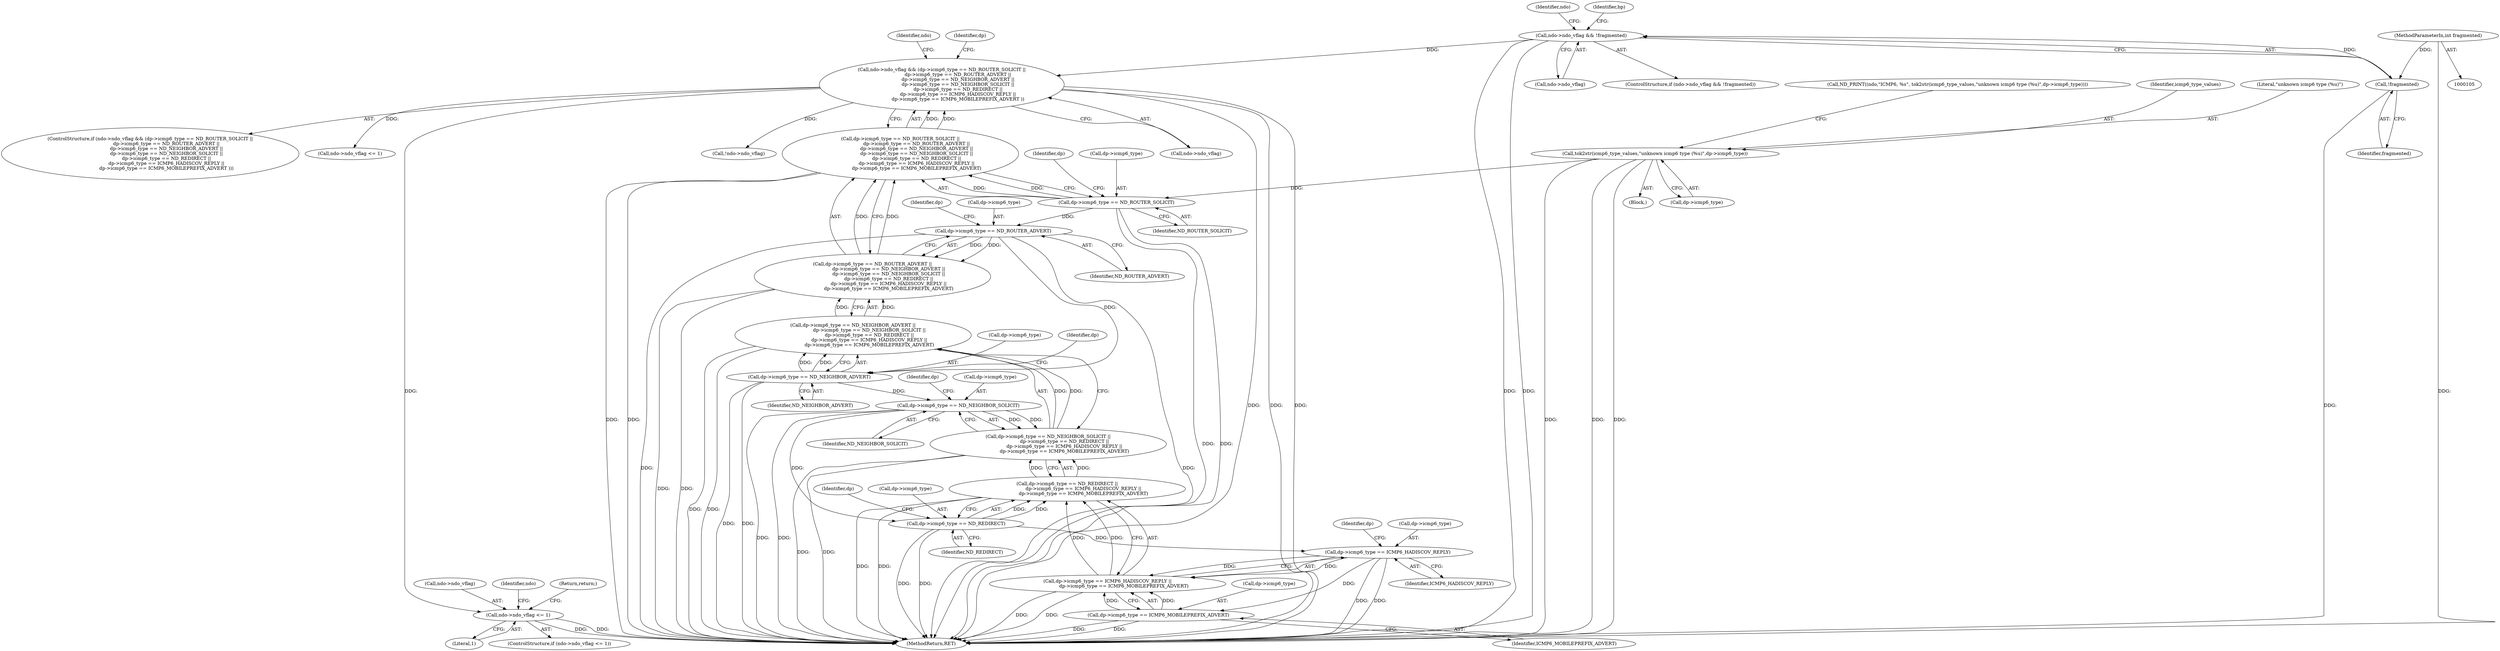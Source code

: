 digraph "0_tcpdump_d7505276842e85bfd067fa21cdb32b8a2dc3c5e4_1@pointer" {
"1000988" [label="(Call,ndo->ndo_vflag <= 1)"];
"1000207" [label="(Call,ndo->ndo_vflag && (dp->icmp6_type == ND_ROUTER_SOLICIT ||\n                      dp->icmp6_type == ND_ROUTER_ADVERT ||\n                      dp->icmp6_type == ND_NEIGHBOR_ADVERT ||\n                      dp->icmp6_type == ND_NEIGHBOR_SOLICIT ||\n                      dp->icmp6_type == ND_REDIRECT ||\n                      dp->icmp6_type == ICMP6_HADISCOV_REPLY ||\n                      dp->icmp6_type == ICMP6_MOBILEPREFIX_ADVERT ))"];
"1000146" [label="(Call,ndo->ndo_vflag && !fragmented)"];
"1000150" [label="(Call,!fragmented)"];
"1000110" [label="(MethodParameterIn,int fragmented)"];
"1000211" [label="(Call,dp->icmp6_type == ND_ROUTER_SOLICIT ||\n                      dp->icmp6_type == ND_ROUTER_ADVERT ||\n                      dp->icmp6_type == ND_NEIGHBOR_ADVERT ||\n                      dp->icmp6_type == ND_NEIGHBOR_SOLICIT ||\n                      dp->icmp6_type == ND_REDIRECT ||\n                      dp->icmp6_type == ICMP6_HADISCOV_REPLY ||\n                      dp->icmp6_type == ICMP6_MOBILEPREFIX_ADVERT)"];
"1000212" [label="(Call,dp->icmp6_type == ND_ROUTER_SOLICIT)"];
"1000200" [label="(Call,tok2str(icmp6_type_values,\"unknown icmp6 type (%u)\",dp->icmp6_type))"];
"1000217" [label="(Call,dp->icmp6_type == ND_ROUTER_ADVERT ||\n                      dp->icmp6_type == ND_NEIGHBOR_ADVERT ||\n                      dp->icmp6_type == ND_NEIGHBOR_SOLICIT ||\n                      dp->icmp6_type == ND_REDIRECT ||\n                      dp->icmp6_type == ICMP6_HADISCOV_REPLY ||\n                      dp->icmp6_type == ICMP6_MOBILEPREFIX_ADVERT)"];
"1000218" [label="(Call,dp->icmp6_type == ND_ROUTER_ADVERT)"];
"1000223" [label="(Call,dp->icmp6_type == ND_NEIGHBOR_ADVERT ||\n                      dp->icmp6_type == ND_NEIGHBOR_SOLICIT ||\n                      dp->icmp6_type == ND_REDIRECT ||\n                      dp->icmp6_type == ICMP6_HADISCOV_REPLY ||\n                      dp->icmp6_type == ICMP6_MOBILEPREFIX_ADVERT)"];
"1000224" [label="(Call,dp->icmp6_type == ND_NEIGHBOR_ADVERT)"];
"1000229" [label="(Call,dp->icmp6_type == ND_NEIGHBOR_SOLICIT ||\n                      dp->icmp6_type == ND_REDIRECT ||\n                      dp->icmp6_type == ICMP6_HADISCOV_REPLY ||\n                      dp->icmp6_type == ICMP6_MOBILEPREFIX_ADVERT)"];
"1000230" [label="(Call,dp->icmp6_type == ND_NEIGHBOR_SOLICIT)"];
"1000235" [label="(Call,dp->icmp6_type == ND_REDIRECT ||\n                      dp->icmp6_type == ICMP6_HADISCOV_REPLY ||\n                      dp->icmp6_type == ICMP6_MOBILEPREFIX_ADVERT)"];
"1000236" [label="(Call,dp->icmp6_type == ND_REDIRECT)"];
"1000241" [label="(Call,dp->icmp6_type == ICMP6_HADISCOV_REPLY ||\n                      dp->icmp6_type == ICMP6_MOBILEPREFIX_ADVERT)"];
"1000242" [label="(Call,dp->icmp6_type == ICMP6_HADISCOV_REPLY)"];
"1000247" [label="(Call,dp->icmp6_type == ICMP6_MOBILEPREFIX_ADVERT)"];
"1000247" [label="(Call,dp->icmp6_type == ICMP6_MOBILEPREFIX_ADVERT)"];
"1000212" [label="(Call,dp->icmp6_type == ND_ROUTER_SOLICIT)"];
"1000223" [label="(Call,dp->icmp6_type == ND_NEIGHBOR_ADVERT ||\n                      dp->icmp6_type == ND_NEIGHBOR_SOLICIT ||\n                      dp->icmp6_type == ND_REDIRECT ||\n                      dp->icmp6_type == ICMP6_HADISCOV_REPLY ||\n                      dp->icmp6_type == ICMP6_MOBILEPREFIX_ADVERT)"];
"1000246" [label="(Identifier,ICMP6_HADISCOV_REPLY)"];
"1000230" [label="(Call,dp->icmp6_type == ND_NEIGHBOR_SOLICIT)"];
"1000145" [label="(ControlStructure,if (ndo->ndo_vflag && !fragmented))"];
"1000224" [label="(Call,dp->icmp6_type == ND_NEIGHBOR_ADVERT)"];
"1000992" [label="(Literal,1)"];
"1000218" [label="(Call,dp->icmp6_type == ND_ROUTER_ADVERT)"];
"1000236" [label="(Call,dp->icmp6_type == ND_REDIRECT)"];
"1000994" [label="(Identifier,ndo)"];
"1000220" [label="(Identifier,dp)"];
"1000229" [label="(Call,dp->icmp6_type == ND_NEIGHBOR_SOLICIT ||\n                      dp->icmp6_type == ND_REDIRECT ||\n                      dp->icmp6_type == ICMP6_HADISCOV_REPLY ||\n                      dp->icmp6_type == ICMP6_MOBILEPREFIX_ADVERT)"];
"1000213" [label="(Call,dp->icmp6_type)"];
"1000249" [label="(Identifier,dp)"];
"1000234" [label="(Identifier,ND_NEIGHBOR_SOLICIT)"];
"1000200" [label="(Call,tok2str(icmp6_type_values,\"unknown icmp6 type (%u)\",dp->icmp6_type))"];
"1000211" [label="(Call,dp->icmp6_type == ND_ROUTER_SOLICIT ||\n                      dp->icmp6_type == ND_ROUTER_ADVERT ||\n                      dp->icmp6_type == ND_NEIGHBOR_ADVERT ||\n                      dp->icmp6_type == ND_NEIGHBOR_SOLICIT ||\n                      dp->icmp6_type == ND_REDIRECT ||\n                      dp->icmp6_type == ICMP6_HADISCOV_REPLY ||\n                      dp->icmp6_type == ICMP6_MOBILEPREFIX_ADVERT)"];
"1000225" [label="(Call,dp->icmp6_type)"];
"1000208" [label="(Call,ndo->ndo_vflag)"];
"1000248" [label="(Call,dp->icmp6_type)"];
"1000228" [label="(Identifier,ND_NEIGHBOR_ADVERT)"];
"1000254" [label="(Identifier,ndo)"];
"1000206" [label="(ControlStructure,if (ndo->ndo_vflag && (dp->icmp6_type == ND_ROUTER_SOLICIT ||\n                      dp->icmp6_type == ND_ROUTER_ADVERT ||\n                      dp->icmp6_type == ND_NEIGHBOR_ADVERT ||\n                      dp->icmp6_type == ND_NEIGHBOR_SOLICIT ||\n                      dp->icmp6_type == ND_REDIRECT ||\n                      dp->icmp6_type == ICMP6_HADISCOV_REPLY ||\n                      dp->icmp6_type == ICMP6_MOBILEPREFIX_ADVERT )))"];
"1000226" [label="(Identifier,dp)"];
"1000110" [label="(MethodParameterIn,int fragmented)"];
"1000202" [label="(Literal,\"unknown icmp6 type (%u)\")"];
"1000151" [label="(Identifier,fragmented)"];
"1000988" [label="(Call,ndo->ndo_vflag <= 1)"];
"1000203" [label="(Call,dp->icmp6_type)"];
"1000260" [label="(Identifier,dp)"];
"1000235" [label="(Call,dp->icmp6_type == ND_REDIRECT ||\n                      dp->icmp6_type == ICMP6_HADISCOV_REPLY ||\n                      dp->icmp6_type == ICMP6_MOBILEPREFIX_ADVERT)"];
"1000238" [label="(Identifier,dp)"];
"1000240" [label="(Identifier,ND_REDIRECT)"];
"1000216" [label="(Identifier,ND_ROUTER_SOLICIT)"];
"1000150" [label="(Call,!fragmented)"];
"1000242" [label="(Call,dp->icmp6_type == ICMP6_HADISCOV_REPLY)"];
"1000243" [label="(Call,dp->icmp6_type)"];
"1000244" [label="(Identifier,dp)"];
"1000197" [label="(Identifier,ndo)"];
"1000147" [label="(Call,ndo->ndo_vflag)"];
"1000207" [label="(Call,ndo->ndo_vflag && (dp->icmp6_type == ND_ROUTER_SOLICIT ||\n                      dp->icmp6_type == ND_ROUTER_ADVERT ||\n                      dp->icmp6_type == ND_NEIGHBOR_ADVERT ||\n                      dp->icmp6_type == ND_NEIGHBOR_SOLICIT ||\n                      dp->icmp6_type == ND_REDIRECT ||\n                      dp->icmp6_type == ICMP6_HADISCOV_REPLY ||\n                      dp->icmp6_type == ICMP6_MOBILEPREFIX_ADVERT ))"];
"1000232" [label="(Identifier,dp)"];
"1001018" [label="(MethodReturn,RET)"];
"1000217" [label="(Call,dp->icmp6_type == ND_ROUTER_ADVERT ||\n                      dp->icmp6_type == ND_NEIGHBOR_ADVERT ||\n                      dp->icmp6_type == ND_NEIGHBOR_SOLICIT ||\n                      dp->icmp6_type == ND_REDIRECT ||\n                      dp->icmp6_type == ICMP6_HADISCOV_REPLY ||\n                      dp->icmp6_type == ICMP6_MOBILEPREFIX_ADVERT)"];
"1000241" [label="(Call,dp->icmp6_type == ICMP6_HADISCOV_REPLY ||\n                      dp->icmp6_type == ICMP6_MOBILEPREFIX_ADVERT)"];
"1000998" [label="(Return,return;)"];
"1000195" [label="(Call,ND_PRINT((ndo,\"ICMP6, %s\", tok2str(icmp6_type_values,\"unknown icmp6 type (%u)\",dp->icmp6_type))))"];
"1000219" [label="(Call,dp->icmp6_type)"];
"1000237" [label="(Call,dp->icmp6_type)"];
"1000146" [label="(Call,ndo->ndo_vflag && !fragmented)"];
"1000399" [label="(Call,ndo->ndo_vflag <= 1)"];
"1000198" [label="(Block,)"];
"1000989" [label="(Call,ndo->ndo_vflag)"];
"1000231" [label="(Call,dp->icmp6_type)"];
"1000158" [label="(Identifier,bp)"];
"1000201" [label="(Identifier,icmp6_type_values)"];
"1000987" [label="(ControlStructure,if (ndo->ndo_vflag <= 1))"];
"1001000" [label="(Call,!ndo->ndo_vflag)"];
"1000251" [label="(Identifier,ICMP6_MOBILEPREFIX_ADVERT)"];
"1000222" [label="(Identifier,ND_ROUTER_ADVERT)"];
"1000988" -> "1000987"  [label="AST: "];
"1000988" -> "1000992"  [label="CFG: "];
"1000989" -> "1000988"  [label="AST: "];
"1000992" -> "1000988"  [label="AST: "];
"1000994" -> "1000988"  [label="CFG: "];
"1000998" -> "1000988"  [label="CFG: "];
"1000988" -> "1001018"  [label="DDG: "];
"1000988" -> "1001018"  [label="DDG: "];
"1000207" -> "1000988"  [label="DDG: "];
"1000207" -> "1000206"  [label="AST: "];
"1000207" -> "1000208"  [label="CFG: "];
"1000207" -> "1000211"  [label="CFG: "];
"1000208" -> "1000207"  [label="AST: "];
"1000211" -> "1000207"  [label="AST: "];
"1000254" -> "1000207"  [label="CFG: "];
"1000260" -> "1000207"  [label="CFG: "];
"1000207" -> "1001018"  [label="DDG: "];
"1000207" -> "1001018"  [label="DDG: "];
"1000207" -> "1001018"  [label="DDG: "];
"1000146" -> "1000207"  [label="DDG: "];
"1000211" -> "1000207"  [label="DDG: "];
"1000211" -> "1000207"  [label="DDG: "];
"1000207" -> "1000399"  [label="DDG: "];
"1000207" -> "1001000"  [label="DDG: "];
"1000146" -> "1000145"  [label="AST: "];
"1000146" -> "1000147"  [label="CFG: "];
"1000146" -> "1000150"  [label="CFG: "];
"1000147" -> "1000146"  [label="AST: "];
"1000150" -> "1000146"  [label="AST: "];
"1000158" -> "1000146"  [label="CFG: "];
"1000197" -> "1000146"  [label="CFG: "];
"1000146" -> "1001018"  [label="DDG: "];
"1000146" -> "1001018"  [label="DDG: "];
"1000150" -> "1000146"  [label="DDG: "];
"1000150" -> "1000151"  [label="CFG: "];
"1000151" -> "1000150"  [label="AST: "];
"1000150" -> "1001018"  [label="DDG: "];
"1000110" -> "1000150"  [label="DDG: "];
"1000110" -> "1000105"  [label="AST: "];
"1000110" -> "1001018"  [label="DDG: "];
"1000211" -> "1000212"  [label="CFG: "];
"1000211" -> "1000217"  [label="CFG: "];
"1000212" -> "1000211"  [label="AST: "];
"1000217" -> "1000211"  [label="AST: "];
"1000211" -> "1001018"  [label="DDG: "];
"1000211" -> "1001018"  [label="DDG: "];
"1000212" -> "1000211"  [label="DDG: "];
"1000212" -> "1000211"  [label="DDG: "];
"1000217" -> "1000211"  [label="DDG: "];
"1000217" -> "1000211"  [label="DDG: "];
"1000212" -> "1000216"  [label="CFG: "];
"1000213" -> "1000212"  [label="AST: "];
"1000216" -> "1000212"  [label="AST: "];
"1000220" -> "1000212"  [label="CFG: "];
"1000212" -> "1001018"  [label="DDG: "];
"1000212" -> "1001018"  [label="DDG: "];
"1000200" -> "1000212"  [label="DDG: "];
"1000212" -> "1000218"  [label="DDG: "];
"1000200" -> "1000198"  [label="AST: "];
"1000200" -> "1000203"  [label="CFG: "];
"1000201" -> "1000200"  [label="AST: "];
"1000202" -> "1000200"  [label="AST: "];
"1000203" -> "1000200"  [label="AST: "];
"1000195" -> "1000200"  [label="CFG: "];
"1000200" -> "1001018"  [label="DDG: "];
"1000200" -> "1001018"  [label="DDG: "];
"1000200" -> "1001018"  [label="DDG: "];
"1000217" -> "1000218"  [label="CFG: "];
"1000217" -> "1000223"  [label="CFG: "];
"1000218" -> "1000217"  [label="AST: "];
"1000223" -> "1000217"  [label="AST: "];
"1000217" -> "1001018"  [label="DDG: "];
"1000217" -> "1001018"  [label="DDG: "];
"1000218" -> "1000217"  [label="DDG: "];
"1000218" -> "1000217"  [label="DDG: "];
"1000223" -> "1000217"  [label="DDG: "];
"1000223" -> "1000217"  [label="DDG: "];
"1000218" -> "1000222"  [label="CFG: "];
"1000219" -> "1000218"  [label="AST: "];
"1000222" -> "1000218"  [label="AST: "];
"1000226" -> "1000218"  [label="CFG: "];
"1000218" -> "1001018"  [label="DDG: "];
"1000218" -> "1001018"  [label="DDG: "];
"1000218" -> "1000224"  [label="DDG: "];
"1000223" -> "1000224"  [label="CFG: "];
"1000223" -> "1000229"  [label="CFG: "];
"1000224" -> "1000223"  [label="AST: "];
"1000229" -> "1000223"  [label="AST: "];
"1000223" -> "1001018"  [label="DDG: "];
"1000223" -> "1001018"  [label="DDG: "];
"1000224" -> "1000223"  [label="DDG: "];
"1000224" -> "1000223"  [label="DDG: "];
"1000229" -> "1000223"  [label="DDG: "];
"1000229" -> "1000223"  [label="DDG: "];
"1000224" -> "1000228"  [label="CFG: "];
"1000225" -> "1000224"  [label="AST: "];
"1000228" -> "1000224"  [label="AST: "];
"1000232" -> "1000224"  [label="CFG: "];
"1000224" -> "1001018"  [label="DDG: "];
"1000224" -> "1001018"  [label="DDG: "];
"1000224" -> "1000230"  [label="DDG: "];
"1000229" -> "1000230"  [label="CFG: "];
"1000229" -> "1000235"  [label="CFG: "];
"1000230" -> "1000229"  [label="AST: "];
"1000235" -> "1000229"  [label="AST: "];
"1000229" -> "1001018"  [label="DDG: "];
"1000229" -> "1001018"  [label="DDG: "];
"1000230" -> "1000229"  [label="DDG: "];
"1000230" -> "1000229"  [label="DDG: "];
"1000235" -> "1000229"  [label="DDG: "];
"1000235" -> "1000229"  [label="DDG: "];
"1000230" -> "1000234"  [label="CFG: "];
"1000231" -> "1000230"  [label="AST: "];
"1000234" -> "1000230"  [label="AST: "];
"1000238" -> "1000230"  [label="CFG: "];
"1000230" -> "1001018"  [label="DDG: "];
"1000230" -> "1001018"  [label="DDG: "];
"1000230" -> "1000236"  [label="DDG: "];
"1000235" -> "1000236"  [label="CFG: "];
"1000235" -> "1000241"  [label="CFG: "];
"1000236" -> "1000235"  [label="AST: "];
"1000241" -> "1000235"  [label="AST: "];
"1000235" -> "1001018"  [label="DDG: "];
"1000235" -> "1001018"  [label="DDG: "];
"1000236" -> "1000235"  [label="DDG: "];
"1000236" -> "1000235"  [label="DDG: "];
"1000241" -> "1000235"  [label="DDG: "];
"1000241" -> "1000235"  [label="DDG: "];
"1000236" -> "1000240"  [label="CFG: "];
"1000237" -> "1000236"  [label="AST: "];
"1000240" -> "1000236"  [label="AST: "];
"1000244" -> "1000236"  [label="CFG: "];
"1000236" -> "1001018"  [label="DDG: "];
"1000236" -> "1001018"  [label="DDG: "];
"1000236" -> "1000242"  [label="DDG: "];
"1000241" -> "1000242"  [label="CFG: "];
"1000241" -> "1000247"  [label="CFG: "];
"1000242" -> "1000241"  [label="AST: "];
"1000247" -> "1000241"  [label="AST: "];
"1000241" -> "1001018"  [label="DDG: "];
"1000241" -> "1001018"  [label="DDG: "];
"1000242" -> "1000241"  [label="DDG: "];
"1000242" -> "1000241"  [label="DDG: "];
"1000247" -> "1000241"  [label="DDG: "];
"1000247" -> "1000241"  [label="DDG: "];
"1000242" -> "1000246"  [label="CFG: "];
"1000243" -> "1000242"  [label="AST: "];
"1000246" -> "1000242"  [label="AST: "];
"1000249" -> "1000242"  [label="CFG: "];
"1000242" -> "1001018"  [label="DDG: "];
"1000242" -> "1001018"  [label="DDG: "];
"1000242" -> "1000247"  [label="DDG: "];
"1000247" -> "1000251"  [label="CFG: "];
"1000248" -> "1000247"  [label="AST: "];
"1000251" -> "1000247"  [label="AST: "];
"1000247" -> "1001018"  [label="DDG: "];
"1000247" -> "1001018"  [label="DDG: "];
}
